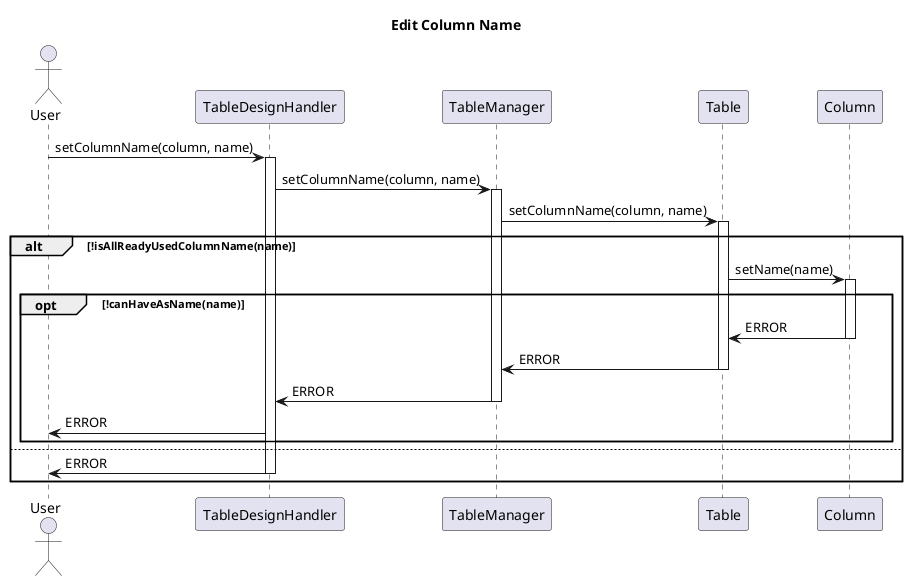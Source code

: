 @startuml
title Edit Column Name
Actor User


User -> TableDesignHandler: setColumnName(column, name)
activate TableDesignHandler
TableDesignHandler -> TableManager: setColumnName(column, name)
activate TableManager
TableManager -> Table: setColumnName(column, name)

activate Table
alt !isAllReadyUsedColumnName(name)
    Table -> Column: setName(name)
    activate Column

    opt !canHaveAsName(name)
        Column -> Table: ERROR
        deactivate Column
        Table -> TableManager: ERROR
        deactivate Table
        TableManager -> TableDesignHandler: ERROR
        deactivate TableManager
        TableDesignHandler -> User: ERROR
    end
else
TableDesignHandler -> User: ERROR
deactivate TableDesignHandler
end



@enduml